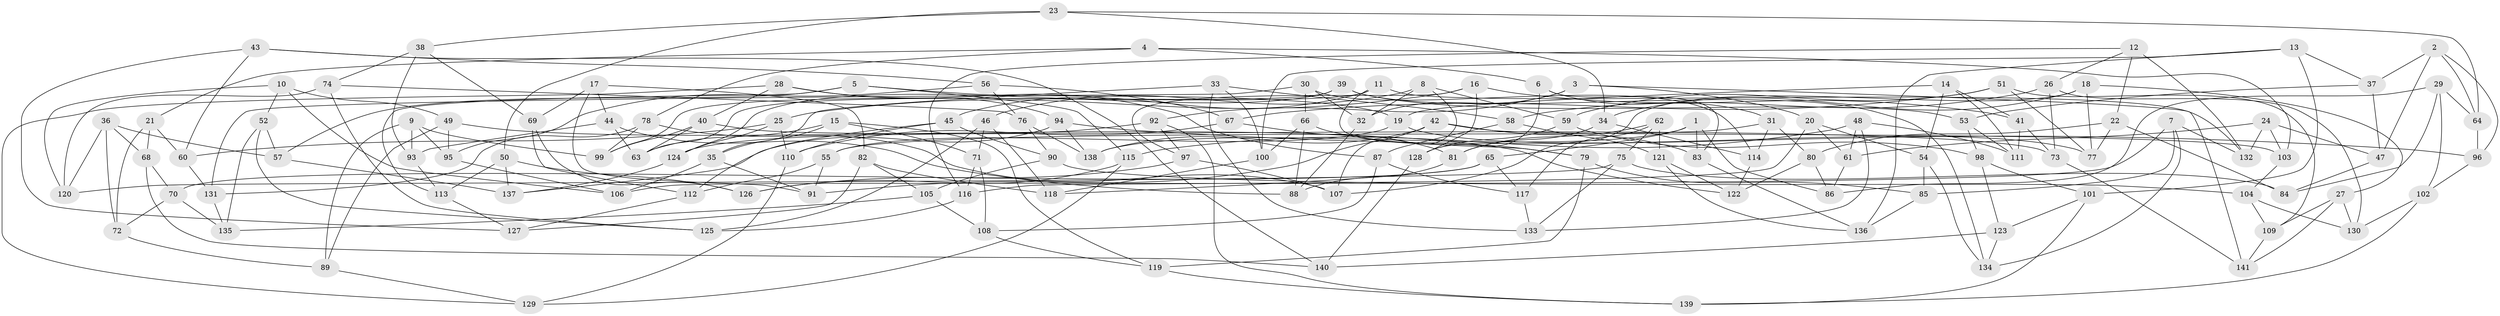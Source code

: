 // Generated by graph-tools (version 1.1) at 2025/38/03/09/25 02:38:10]
// undirected, 141 vertices, 282 edges
graph export_dot {
graph [start="1"]
  node [color=gray90,style=filled];
  1;
  2;
  3;
  4;
  5;
  6;
  7;
  8;
  9;
  10;
  11;
  12;
  13;
  14;
  15;
  16;
  17;
  18;
  19;
  20;
  21;
  22;
  23;
  24;
  25;
  26;
  27;
  28;
  29;
  30;
  31;
  32;
  33;
  34;
  35;
  36;
  37;
  38;
  39;
  40;
  41;
  42;
  43;
  44;
  45;
  46;
  47;
  48;
  49;
  50;
  51;
  52;
  53;
  54;
  55;
  56;
  57;
  58;
  59;
  60;
  61;
  62;
  63;
  64;
  65;
  66;
  67;
  68;
  69;
  70;
  71;
  72;
  73;
  74;
  75;
  76;
  77;
  78;
  79;
  80;
  81;
  82;
  83;
  84;
  85;
  86;
  87;
  88;
  89;
  90;
  91;
  92;
  93;
  94;
  95;
  96;
  97;
  98;
  99;
  100;
  101;
  102;
  103;
  104;
  105;
  106;
  107;
  108;
  109;
  110;
  111;
  112;
  113;
  114;
  115;
  116;
  117;
  118;
  119;
  120;
  121;
  122;
  123;
  124;
  125;
  126;
  127;
  128;
  129;
  130;
  131;
  132;
  133;
  134;
  135;
  136;
  137;
  138;
  139;
  140;
  141;
  1 -- 86;
  1 -- 65;
  1 -- 138;
  1 -- 83;
  2 -- 37;
  2 -- 96;
  2 -- 64;
  2 -- 47;
  3 -- 141;
  3 -- 32;
  3 -- 92;
  3 -- 20;
  4 -- 78;
  4 -- 103;
  4 -- 21;
  4 -- 6;
  5 -- 113;
  5 -- 19;
  5 -- 57;
  5 -- 115;
  6 -- 128;
  6 -- 31;
  6 -- 83;
  7 -- 134;
  7 -- 132;
  7 -- 85;
  7 -- 106;
  8 -- 107;
  8 -- 32;
  8 -- 59;
  8 -- 46;
  9 -- 93;
  9 -- 89;
  9 -- 99;
  9 -- 95;
  10 -- 49;
  10 -- 106;
  10 -- 120;
  10 -- 52;
  11 -- 99;
  11 -- 45;
  11 -- 132;
  11 -- 79;
  12 -- 22;
  12 -- 132;
  12 -- 116;
  12 -- 26;
  13 -- 136;
  13 -- 100;
  13 -- 37;
  13 -- 101;
  14 -- 41;
  14 -- 54;
  14 -- 19;
  14 -- 111;
  15 -- 63;
  15 -- 71;
  15 -- 119;
  15 -- 35;
  16 -- 97;
  16 -- 41;
  16 -- 25;
  16 -- 128;
  17 -- 82;
  17 -- 91;
  17 -- 44;
  17 -- 69;
  18 -- 27;
  18 -- 77;
  18 -- 34;
  18 -- 107;
  19 -- 77;
  19 -- 55;
  20 -- 61;
  20 -- 54;
  20 -- 116;
  21 -- 72;
  21 -- 60;
  21 -- 68;
  22 -- 77;
  22 -- 80;
  22 -- 84;
  23 -- 38;
  23 -- 50;
  23 -- 34;
  23 -- 64;
  24 -- 61;
  24 -- 47;
  24 -- 132;
  24 -- 103;
  25 -- 124;
  25 -- 110;
  25 -- 60;
  26 -- 73;
  26 -- 130;
  26 -- 58;
  27 -- 109;
  27 -- 130;
  27 -- 141;
  28 -- 129;
  28 -- 94;
  28 -- 40;
  28 -- 87;
  29 -- 64;
  29 -- 86;
  29 -- 102;
  29 -- 84;
  30 -- 66;
  30 -- 131;
  30 -- 114;
  30 -- 32;
  31 -- 80;
  31 -- 55;
  31 -- 114;
  32 -- 88;
  33 -- 58;
  33 -- 35;
  33 -- 133;
  33 -- 100;
  34 -- 81;
  34 -- 114;
  35 -- 91;
  35 -- 106;
  36 -- 68;
  36 -- 72;
  36 -- 120;
  36 -- 57;
  37 -- 47;
  37 -- 53;
  38 -- 93;
  38 -- 74;
  38 -- 69;
  39 -- 134;
  39 -- 124;
  39 -- 53;
  39 -- 63;
  40 -- 63;
  40 -- 73;
  40 -- 99;
  41 -- 73;
  41 -- 111;
  42 -- 103;
  42 -- 83;
  42 -- 138;
  42 -- 91;
  43 -- 60;
  43 -- 56;
  43 -- 127;
  43 -- 140;
  44 -- 93;
  44 -- 63;
  44 -- 88;
  45 -- 110;
  45 -- 90;
  45 -- 112;
  46 -- 125;
  46 -- 118;
  46 -- 71;
  47 -- 84;
  48 -- 111;
  48 -- 115;
  48 -- 133;
  48 -- 61;
  49 -- 122;
  49 -- 95;
  49 -- 89;
  50 -- 137;
  50 -- 113;
  50 -- 126;
  51 -- 77;
  51 -- 59;
  51 -- 67;
  51 -- 109;
  52 -- 57;
  52 -- 135;
  52 -- 125;
  53 -- 98;
  53 -- 111;
  54 -- 134;
  54 -- 85;
  55 -- 112;
  55 -- 91;
  56 -- 95;
  56 -- 76;
  56 -- 67;
  57 -- 137;
  58 -- 87;
  58 -- 121;
  59 -- 128;
  59 -- 98;
  60 -- 131;
  61 -- 86;
  62 -- 75;
  62 -- 121;
  62 -- 81;
  62 -- 117;
  64 -- 96;
  65 -- 118;
  65 -- 117;
  65 -- 70;
  66 -- 100;
  66 -- 88;
  66 -- 79;
  67 -- 81;
  67 -- 110;
  68 -- 140;
  68 -- 70;
  69 -- 126;
  69 -- 112;
  70 -- 72;
  70 -- 135;
  71 -- 108;
  71 -- 116;
  72 -- 89;
  73 -- 141;
  74 -- 120;
  74 -- 125;
  74 -- 76;
  75 -- 120;
  75 -- 84;
  75 -- 133;
  76 -- 138;
  76 -- 90;
  78 -- 107;
  78 -- 131;
  78 -- 99;
  79 -- 119;
  79 -- 85;
  80 -- 122;
  80 -- 86;
  81 -- 88;
  82 -- 127;
  82 -- 105;
  82 -- 118;
  83 -- 136;
  85 -- 136;
  87 -- 117;
  87 -- 108;
  89 -- 129;
  90 -- 105;
  90 -- 104;
  92 -- 139;
  92 -- 124;
  92 -- 97;
  93 -- 113;
  94 -- 138;
  94 -- 96;
  94 -- 137;
  95 -- 106;
  96 -- 102;
  97 -- 126;
  97 -- 107;
  98 -- 101;
  98 -- 123;
  100 -- 118;
  101 -- 123;
  101 -- 139;
  102 -- 130;
  102 -- 139;
  103 -- 104;
  104 -- 109;
  104 -- 130;
  105 -- 108;
  105 -- 135;
  108 -- 119;
  109 -- 141;
  110 -- 129;
  112 -- 127;
  113 -- 127;
  114 -- 122;
  115 -- 126;
  115 -- 129;
  116 -- 125;
  117 -- 133;
  119 -- 139;
  121 -- 136;
  121 -- 122;
  123 -- 140;
  123 -- 134;
  124 -- 137;
  128 -- 140;
  131 -- 135;
}
